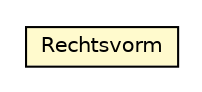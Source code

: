 #!/usr/local/bin/dot
#
# Class diagram 
# Generated by UMLGraph version R5_6-24-gf6e263 (http://www.umlgraph.org/)
#

digraph G {
	edge [fontname="Helvetica",fontsize=10,labelfontname="Helvetica",labelfontsize=10];
	node [fontname="Helvetica",fontsize=10,shape=plaintext];
	nodesep=0.25;
	ranksep=0.5;
	// nl.egem.stuf.sector.bg._0204.NNPFund.Rechtsvorm
	c119791 [label=<<table title="nl.egem.stuf.sector.bg._0204.NNPFund.Rechtsvorm" border="0" cellborder="1" cellspacing="0" cellpadding="2" port="p" bgcolor="lemonChiffon" href="./NNPFund.Rechtsvorm.html">
		<tr><td><table border="0" cellspacing="0" cellpadding="1">
<tr><td align="center" balign="center"> Rechtsvorm </td></tr>
		</table></td></tr>
		</table>>, URL="./NNPFund.Rechtsvorm.html", fontname="Helvetica", fontcolor="black", fontsize=10.0];
}

